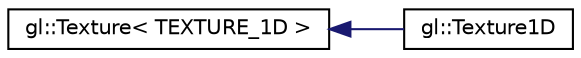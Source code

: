 digraph "Graphical Class Hierarchy"
{
 // LATEX_PDF_SIZE
  edge [fontname="Helvetica",fontsize="10",labelfontname="Helvetica",labelfontsize="10"];
  node [fontname="Helvetica",fontsize="10",shape=record];
  rankdir="LR";
  Node0 [label="gl::Texture\< TEXTURE_1D \>",height=0.2,width=0.4,color="black", fillcolor="white", style="filled",URL="$classgl_1_1Texture.html",tooltip=" "];
  Node0 -> Node1 [dir="back",color="midnightblue",fontsize="10",style="solid",fontname="Helvetica"];
  Node1 [label="gl::Texture1D",height=0.2,width=0.4,color="black", fillcolor="white", style="filled",URL="$classgl_1_1Texture1D.html",tooltip=" "];
}
